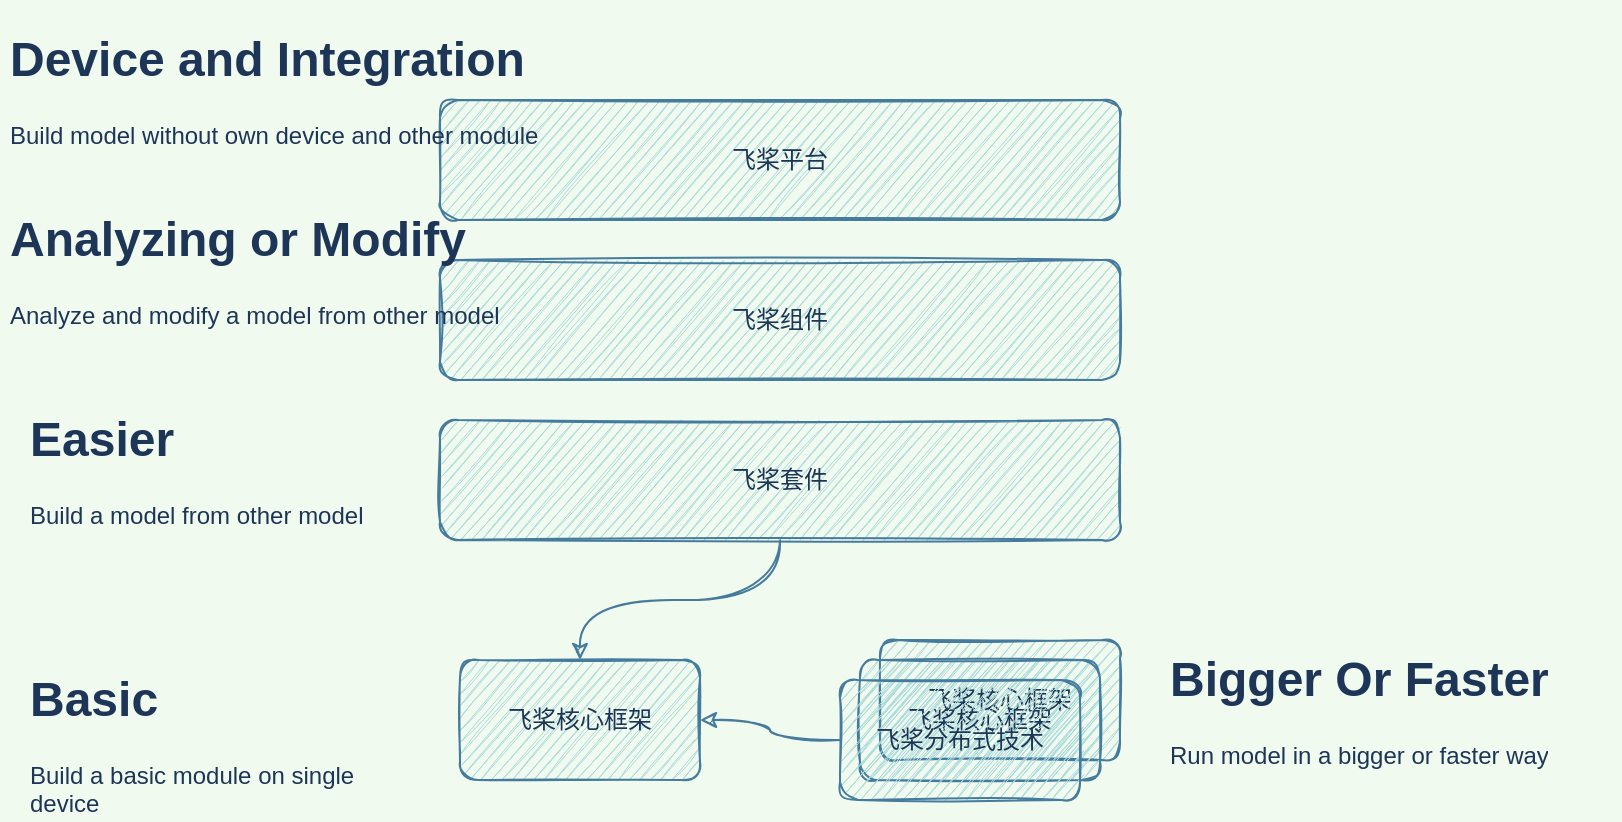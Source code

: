 <mxfile version="18.0.3" type="github">
  <diagram id="JRD2UFFAhzOgQMB7srHR" name="Page-1">
    <mxGraphModel dx="2066" dy="769" grid="1" gridSize="10" guides="1" tooltips="1" connect="1" arrows="1" fold="1" page="1" pageScale="1" pageWidth="850" pageHeight="1100" background="#F1FAEE" math="0" shadow="0">
      <root>
        <mxCell id="0" />
        <mxCell id="1" parent="0" />
        <mxCell id="zydS61gfEBJ_W_5xC2Sf-1" value="飞桨核心框架" style="rounded=1;whiteSpace=wrap;html=1;fillColor=#A8DADC;strokeColor=#457B9D;fontColor=#1D3557;sketch=1;" vertex="1" parent="1">
          <mxGeometry x="330" y="580" width="120" height="60" as="geometry" />
        </mxCell>
        <mxCell id="zydS61gfEBJ_W_5xC2Sf-2" value="&lt;h1&gt;Basic&lt;/h1&gt;&lt;p&gt;Build a basic module on single device&lt;/p&gt;" style="text;html=1;strokeColor=none;fillColor=none;spacing=5;spacingTop=-20;whiteSpace=wrap;overflow=hidden;rounded=1;fontColor=#1D3557;sketch=1;" vertex="1" parent="1">
          <mxGeometry x="110" y="580" width="190" height="80" as="geometry" />
        </mxCell>
        <mxCell id="zydS61gfEBJ_W_5xC2Sf-5" value="&lt;h1&gt;Bigger Or Faster&lt;/h1&gt;&lt;p&gt;Run model in a bigger or faster way&lt;/p&gt;" style="text;html=1;strokeColor=none;fillColor=none;spacing=5;spacingTop=-20;whiteSpace=wrap;overflow=hidden;rounded=1;fontColor=#1D3557;sketch=1;" vertex="1" parent="1">
          <mxGeometry x="680" y="570" width="230" height="80" as="geometry" />
        </mxCell>
        <mxCell id="zydS61gfEBJ_W_5xC2Sf-9" value="" style="group;fontColor=#1D3557;sketch=1;rounded=1;" vertex="1" connectable="0" parent="1">
          <mxGeometry x="520" y="570" width="140" height="80" as="geometry" />
        </mxCell>
        <mxCell id="zydS61gfEBJ_W_5xC2Sf-4" value="飞桨核心框架" style="rounded=1;whiteSpace=wrap;html=1;fillColor=#A8DADC;strokeColor=#457B9D;fontColor=#1D3557;sketch=1;" vertex="1" parent="zydS61gfEBJ_W_5xC2Sf-9">
          <mxGeometry x="20" width="120" height="60" as="geometry" />
        </mxCell>
        <mxCell id="zydS61gfEBJ_W_5xC2Sf-6" value="飞桨核心框架" style="rounded=1;whiteSpace=wrap;html=1;fillColor=#A8DADC;strokeColor=#457B9D;fontColor=#1D3557;sketch=1;" vertex="1" parent="zydS61gfEBJ_W_5xC2Sf-9">
          <mxGeometry x="10" y="10" width="120" height="60" as="geometry" />
        </mxCell>
        <mxCell id="zydS61gfEBJ_W_5xC2Sf-7" value="飞桨分布式技术" style="rounded=1;whiteSpace=wrap;html=1;fillColor=#A8DADC;strokeColor=#457B9D;fontColor=#1D3557;sketch=1;" vertex="1" parent="zydS61gfEBJ_W_5xC2Sf-9">
          <mxGeometry y="20" width="120" height="60" as="geometry" />
        </mxCell>
        <mxCell id="zydS61gfEBJ_W_5xC2Sf-24" style="edgeStyle=orthogonalEdgeStyle;rounded=1;orthogonalLoop=1;jettySize=auto;html=1;exitX=0.5;exitY=1;exitDx=0;exitDy=0;entryX=0.5;entryY=0;entryDx=0;entryDy=0;labelBackgroundColor=#F1FAEE;strokeColor=#457B9D;fontColor=#1D3557;sketch=1;curved=1;" edge="1" parent="1" source="zydS61gfEBJ_W_5xC2Sf-15" target="zydS61gfEBJ_W_5xC2Sf-1">
          <mxGeometry relative="1" as="geometry" />
        </mxCell>
        <mxCell id="zydS61gfEBJ_W_5xC2Sf-15" value="飞桨套件" style="rounded=1;whiteSpace=wrap;html=1;fillColor=#A8DADC;strokeColor=#457B9D;fontColor=#1D3557;sketch=1;" vertex="1" parent="1">
          <mxGeometry x="320" y="460" width="340" height="60" as="geometry" />
        </mxCell>
        <mxCell id="zydS61gfEBJ_W_5xC2Sf-16" value="&lt;h1&gt;Easier&amp;nbsp;&lt;/h1&gt;&lt;p&gt;Build a model from other model&lt;/p&gt;" style="text;html=1;strokeColor=none;fillColor=none;spacing=5;spacingTop=-20;whiteSpace=wrap;overflow=hidden;rounded=1;fontColor=#1D3557;sketch=1;" vertex="1" parent="1">
          <mxGeometry x="110" y="450" width="230" height="80" as="geometry" />
        </mxCell>
        <mxCell id="zydS61gfEBJ_W_5xC2Sf-17" value="飞桨组件" style="rounded=1;whiteSpace=wrap;html=1;fillColor=#A8DADC;strokeColor=#457B9D;fontColor=#1D3557;sketch=1;" vertex="1" parent="1">
          <mxGeometry x="320" y="380" width="340" height="60" as="geometry" />
        </mxCell>
        <mxCell id="zydS61gfEBJ_W_5xC2Sf-20" value="&lt;h1&gt;Analyzing or Modify&lt;/h1&gt;&lt;p&gt;Analyze and modify a model from other model&lt;/p&gt;" style="text;html=1;strokeColor=none;fillColor=none;spacing=5;spacingTop=-20;whiteSpace=wrap;overflow=hidden;rounded=1;fontColor=#1D3557;sketch=1;" vertex="1" parent="1">
          <mxGeometry x="100" y="350" width="260" height="80" as="geometry" />
        </mxCell>
        <mxCell id="zydS61gfEBJ_W_5xC2Sf-21" value="飞桨平台" style="rounded=1;whiteSpace=wrap;html=1;fillColor=#A8DADC;strokeColor=#457B9D;fontColor=#1D3557;sketch=1;" vertex="1" parent="1">
          <mxGeometry x="320" y="300" width="340" height="60" as="geometry" />
        </mxCell>
        <mxCell id="zydS61gfEBJ_W_5xC2Sf-22" value="&lt;h1&gt;Device and Integration&lt;/h1&gt;&lt;p&gt;Build model without own device and other module&lt;/p&gt;" style="text;html=1;strokeColor=none;fillColor=none;spacing=5;spacingTop=-20;whiteSpace=wrap;overflow=hidden;rounded=1;fontColor=#1D3557;sketch=1;" vertex="1" parent="1">
          <mxGeometry x="100" y="260" width="350" height="80" as="geometry" />
        </mxCell>
        <mxCell id="zydS61gfEBJ_W_5xC2Sf-23" style="edgeStyle=orthogonalEdgeStyle;rounded=1;orthogonalLoop=1;jettySize=auto;html=1;exitX=0;exitY=0.5;exitDx=0;exitDy=0;entryX=1;entryY=0.5;entryDx=0;entryDy=0;labelBackgroundColor=#F1FAEE;strokeColor=#457B9D;fontColor=#1D3557;sketch=1;curved=1;" edge="1" parent="1" source="zydS61gfEBJ_W_5xC2Sf-7" target="zydS61gfEBJ_W_5xC2Sf-1">
          <mxGeometry relative="1" as="geometry" />
        </mxCell>
      </root>
    </mxGraphModel>
  </diagram>
</mxfile>
